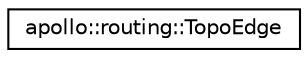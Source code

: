 digraph "Graphical Class Hierarchy"
{
  edge [fontname="Helvetica",fontsize="10",labelfontname="Helvetica",labelfontsize="10"];
  node [fontname="Helvetica",fontsize="10",shape=record];
  rankdir="LR";
  Node1 [label="apollo::routing::TopoEdge",height=0.2,width=0.4,color="black", fillcolor="white", style="filled",URL="$classapollo_1_1routing_1_1TopoEdge.html"];
}
